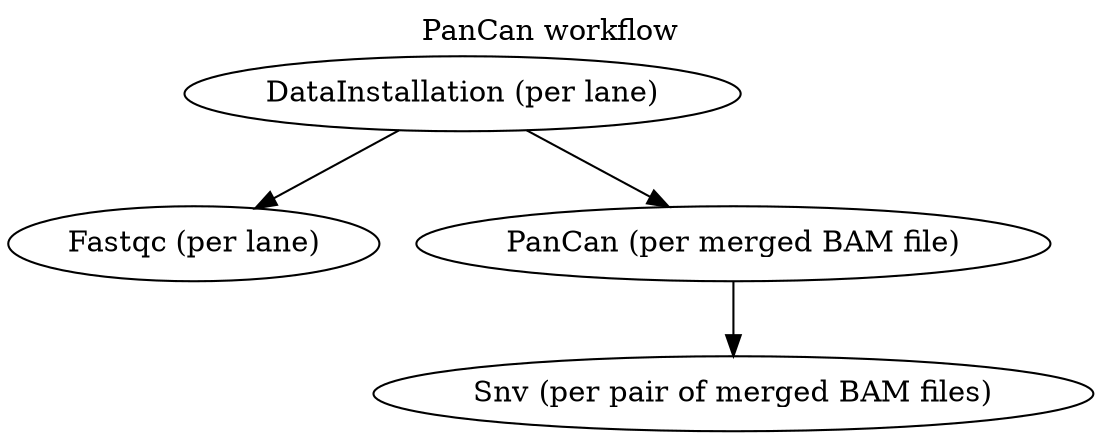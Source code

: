digraph workflows {
  labelloc="t";
  label="PanCan workflow";

  DataInstallation [label="DataInstallation (per lane)"];
  Fastqc [label="Fastqc (per lane)"];
  DataInstallation -> Fastqc
  DataInstallation -> "PanCan (per merged BAM file)" -> "Snv (per pair of merged BAM files)"
}

